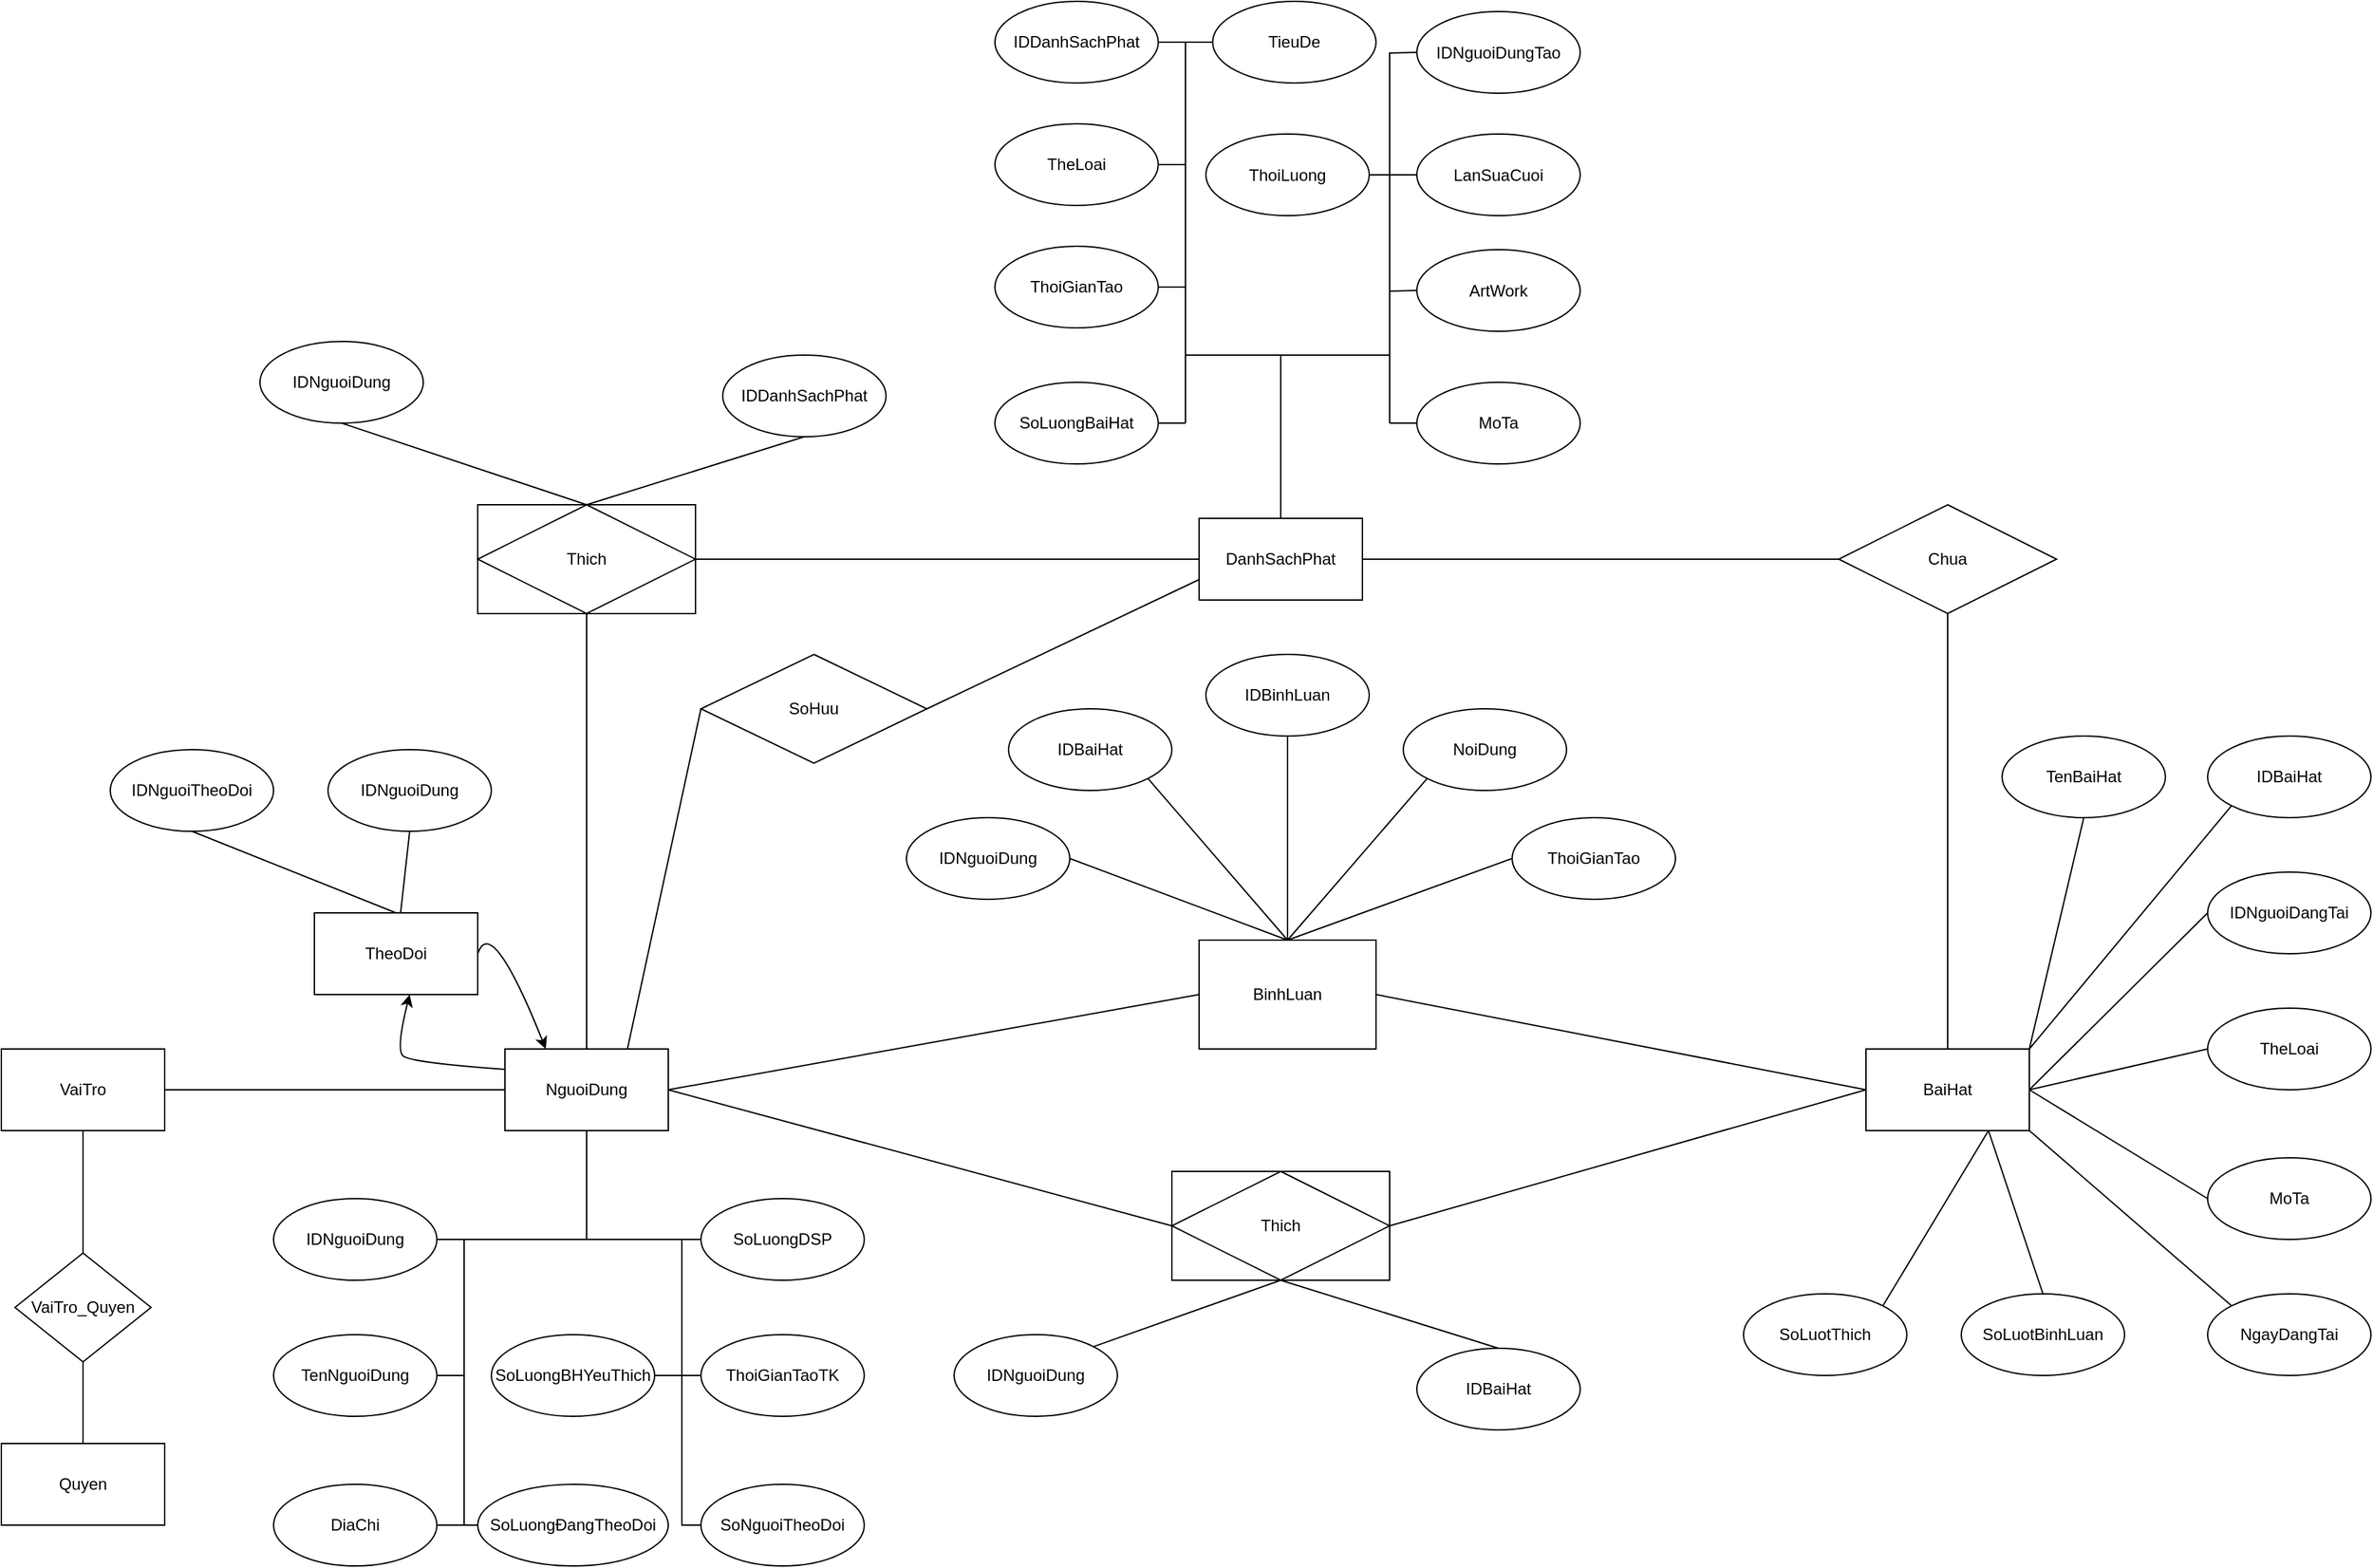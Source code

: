 <mxfile version="22.0.2" type="device">
  <diagram name="Page-1" id="-ILcoEL2dhSZUmV7pRNn">
    <mxGraphModel dx="1420" dy="1344" grid="1" gridSize="10" guides="1" tooltips="1" connect="1" arrows="1" fold="1" page="0" pageScale="1" pageWidth="827" pageHeight="1169" math="0" shadow="0">
      <root>
        <mxCell id="0" />
        <mxCell id="1" parent="0" />
        <mxCell id="sT2HtNUTp19_M7BvmEgK-2" value="NguoiDung" style="rounded=0;whiteSpace=wrap;html=1;" parent="1" vertex="1">
          <mxGeometry x="150" y="250" width="120" height="60" as="geometry" />
        </mxCell>
        <mxCell id="sT2HtNUTp19_M7BvmEgK-5" value="BaiHat" style="rounded=0;whiteSpace=wrap;html=1;" parent="1" vertex="1">
          <mxGeometry x="1150" y="250" width="120" height="60" as="geometry" />
        </mxCell>
        <mxCell id="sT2HtNUTp19_M7BvmEgK-6" value="DanhSachPhat" style="rounded=0;whiteSpace=wrap;html=1;" parent="1" vertex="1">
          <mxGeometry x="660" y="-140" width="120" height="60" as="geometry" />
        </mxCell>
        <mxCell id="sT2HtNUTp19_M7BvmEgK-7" value="TheoDoi" style="rounded=0;whiteSpace=wrap;html=1;" parent="1" vertex="1">
          <mxGeometry x="10" y="150" width="120" height="60" as="geometry" />
        </mxCell>
        <mxCell id="sT2HtNUTp19_M7BvmEgK-13" value="VaiTro" style="rounded=0;whiteSpace=wrap;html=1;" parent="1" vertex="1">
          <mxGeometry x="-220" y="250" width="120" height="60" as="geometry" />
        </mxCell>
        <mxCell id="sT2HtNUTp19_M7BvmEgK-16" value="" style="endArrow=none;html=1;rounded=0;exitX=0;exitY=0.5;exitDx=0;exitDy=0;entryX=1;entryY=0.5;entryDx=0;entryDy=0;" parent="1" source="sT2HtNUTp19_M7BvmEgK-2" target="sT2HtNUTp19_M7BvmEgK-13" edge="1">
          <mxGeometry width="50" height="50" relative="1" as="geometry">
            <mxPoint x="500" y="290" as="sourcePoint" />
            <mxPoint x="-90" y="270" as="targetPoint" />
          </mxGeometry>
        </mxCell>
        <mxCell id="sT2HtNUTp19_M7BvmEgK-17" value="" style="endArrow=none;html=1;rounded=0;exitX=1;exitY=0.5;exitDx=0;exitDy=0;entryX=0;entryY=0.5;entryDx=0;entryDy=0;" parent="1" target="sT2HtNUTp19_M7BvmEgK-6" edge="1">
          <mxGeometry width="50" height="50" relative="1" as="geometry">
            <mxPoint x="290" y="-110" as="sourcePoint" />
            <mxPoint x="374" y="80" as="targetPoint" />
          </mxGeometry>
        </mxCell>
        <mxCell id="sT2HtNUTp19_M7BvmEgK-21" value="" style="endArrow=none;html=1;rounded=0;exitX=1;exitY=0.5;exitDx=0;exitDy=0;entryX=0;entryY=0.5;entryDx=0;entryDy=0;" parent="1" target="sT2HtNUTp19_M7BvmEgK-5" edge="1">
          <mxGeometry width="50" height="50" relative="1" as="geometry">
            <mxPoint x="800" y="380" as="sourcePoint" />
            <mxPoint x="510" y="10" as="targetPoint" />
          </mxGeometry>
        </mxCell>
        <mxCell id="sT2HtNUTp19_M7BvmEgK-22" value="" style="endArrow=none;html=1;rounded=0;exitX=0;exitY=0.5;exitDx=0;exitDy=0;entryX=1;entryY=0.5;entryDx=0;entryDy=0;" parent="1" target="sT2HtNUTp19_M7BvmEgK-2" edge="1">
          <mxGeometry width="50" height="50" relative="1" as="geometry">
            <mxPoint x="640" y="380" as="sourcePoint" />
            <mxPoint x="520" y="20" as="targetPoint" />
          </mxGeometry>
        </mxCell>
        <mxCell id="sT2HtNUTp19_M7BvmEgK-29" value="" style="endArrow=none;html=1;rounded=0;entryX=0.5;entryY=0;entryDx=0;entryDy=0;exitX=0.5;exitY=1;exitDx=0;exitDy=0;" parent="1" target="sT2HtNUTp19_M7BvmEgK-2" edge="1">
          <mxGeometry width="50" height="50" relative="1" as="geometry">
            <mxPoint x="210" y="-70" as="sourcePoint" />
            <mxPoint x="150" y="290" as="targetPoint" />
          </mxGeometry>
        </mxCell>
        <mxCell id="sT2HtNUTp19_M7BvmEgK-31" value="Quyen" style="rounded=0;whiteSpace=wrap;html=1;" parent="1" vertex="1">
          <mxGeometry x="-220" y="540" width="120" height="60" as="geometry" />
        </mxCell>
        <mxCell id="sT2HtNUTp19_M7BvmEgK-33" value="VaiTro_Quyen" style="rhombus;whiteSpace=wrap;html=1;" parent="1" vertex="1">
          <mxGeometry x="-210" y="400" width="100" height="80" as="geometry" />
        </mxCell>
        <mxCell id="sT2HtNUTp19_M7BvmEgK-38" value="" style="endArrow=none;html=1;rounded=0;exitX=0.5;exitY=0;exitDx=0;exitDy=0;entryX=0.5;entryY=1;entryDx=0;entryDy=0;" parent="1" source="sT2HtNUTp19_M7BvmEgK-31" target="sT2HtNUTp19_M7BvmEgK-33" edge="1">
          <mxGeometry width="50" height="50" relative="1" as="geometry">
            <mxPoint x="160" y="290" as="sourcePoint" />
            <mxPoint x="-90" y="290" as="targetPoint" />
          </mxGeometry>
        </mxCell>
        <mxCell id="sT2HtNUTp19_M7BvmEgK-39" value="" style="endArrow=none;html=1;rounded=0;exitX=0.5;exitY=0;exitDx=0;exitDy=0;entryX=0.5;entryY=1;entryDx=0;entryDy=0;" parent="1" source="sT2HtNUTp19_M7BvmEgK-33" target="sT2HtNUTp19_M7BvmEgK-13" edge="1">
          <mxGeometry width="50" height="50" relative="1" as="geometry">
            <mxPoint x="170" y="300" as="sourcePoint" />
            <mxPoint x="-80" y="300" as="targetPoint" />
          </mxGeometry>
        </mxCell>
        <mxCell id="sT2HtNUTp19_M7BvmEgK-40" value="Chua" style="rhombus;whiteSpace=wrap;html=1;" parent="1" vertex="1">
          <mxGeometry x="1130" y="-150" width="160" height="80" as="geometry" />
        </mxCell>
        <mxCell id="sT2HtNUTp19_M7BvmEgK-41" value="" style="endArrow=none;html=1;rounded=0;exitX=0.5;exitY=1;exitDx=0;exitDy=0;" parent="1" source="sT2HtNUTp19_M7BvmEgK-40" target="sT2HtNUTp19_M7BvmEgK-5" edge="1">
          <mxGeometry width="50" height="50" relative="1" as="geometry">
            <mxPoint x="440" y="-100" as="sourcePoint" />
            <mxPoint x="730" y="-100" as="targetPoint" />
          </mxGeometry>
        </mxCell>
        <mxCell id="sT2HtNUTp19_M7BvmEgK-42" value="" style="endArrow=none;html=1;rounded=0;exitX=0;exitY=0.5;exitDx=0;exitDy=0;entryX=1;entryY=0.5;entryDx=0;entryDy=0;" parent="1" source="sT2HtNUTp19_M7BvmEgK-40" target="sT2HtNUTp19_M7BvmEgK-6" edge="1">
          <mxGeometry width="50" height="50" relative="1" as="geometry">
            <mxPoint x="390" y="-90" as="sourcePoint" />
            <mxPoint x="680" y="-90" as="targetPoint" />
          </mxGeometry>
        </mxCell>
        <mxCell id="sT2HtNUTp19_M7BvmEgK-54" value="NoiDung" style="ellipse;whiteSpace=wrap;html=1;" parent="1" vertex="1">
          <mxGeometry x="810" width="120" height="60" as="geometry" />
        </mxCell>
        <mxCell id="sT2HtNUTp19_M7BvmEgK-56" value="IDNguoiDung" style="ellipse;whiteSpace=wrap;html=1;" parent="1" vertex="1">
          <mxGeometry x="445" y="80" width="120" height="60" as="geometry" />
        </mxCell>
        <mxCell id="sT2HtNUTp19_M7BvmEgK-57" value="ThoiGianTao" style="ellipse;whiteSpace=wrap;html=1;" parent="1" vertex="1">
          <mxGeometry x="890" y="80" width="120" height="60" as="geometry" />
        </mxCell>
        <mxCell id="sT2HtNUTp19_M7BvmEgK-58" value="IDBaiHat" style="ellipse;whiteSpace=wrap;html=1;" parent="1" vertex="1">
          <mxGeometry x="520" width="120" height="60" as="geometry" />
        </mxCell>
        <mxCell id="vQQqNm_GQk6VHiv7V1Hn-1" value="BinhLuan" style="whiteSpace=wrap;html=1;" parent="1" vertex="1">
          <mxGeometry x="660" y="170" width="130" height="80" as="geometry" />
        </mxCell>
        <mxCell id="vQQqNm_GQk6VHiv7V1Hn-3" value="" style="endArrow=none;html=1;rounded=0;exitX=0;exitY=0.5;exitDx=0;exitDy=0;entryX=1;entryY=0.5;entryDx=0;entryDy=0;" parent="1" source="sT2HtNUTp19_M7BvmEgK-5" target="vQQqNm_GQk6VHiv7V1Hn-1" edge="1">
          <mxGeometry width="50" height="50" relative="1" as="geometry">
            <mxPoint x="810" y="290" as="sourcePoint" />
            <mxPoint x="1100" y="290" as="targetPoint" />
          </mxGeometry>
        </mxCell>
        <mxCell id="vQQqNm_GQk6VHiv7V1Hn-4" value="" style="endArrow=none;html=1;rounded=0;exitX=1;exitY=0.5;exitDx=0;exitDy=0;entryX=0;entryY=0.5;entryDx=0;entryDy=0;" parent="1" source="sT2HtNUTp19_M7BvmEgK-2" target="vQQqNm_GQk6VHiv7V1Hn-1" edge="1">
          <mxGeometry width="50" height="50" relative="1" as="geometry">
            <mxPoint x="820" y="300" as="sourcePoint" />
            <mxPoint x="655.0" y="190" as="targetPoint" />
          </mxGeometry>
        </mxCell>
        <mxCell id="vQQqNm_GQk6VHiv7V1Hn-5" value="" style="endArrow=none;html=1;rounded=0;entryX=0.5;entryY=0;entryDx=0;entryDy=0;exitX=0;exitY=0.5;exitDx=0;exitDy=0;" parent="1" source="sT2HtNUTp19_M7BvmEgK-57" target="vQQqNm_GQk6VHiv7V1Hn-1" edge="1">
          <mxGeometry width="50" height="50" relative="1" as="geometry">
            <mxPoint x="305" y="-40" as="sourcePoint" />
            <mxPoint x="305" y="280" as="targetPoint" />
          </mxGeometry>
        </mxCell>
        <mxCell id="vQQqNm_GQk6VHiv7V1Hn-6" value="" style="endArrow=none;html=1;rounded=0;entryX=0.5;entryY=0;entryDx=0;entryDy=0;exitX=0;exitY=1;exitDx=0;exitDy=0;" parent="1" source="sT2HtNUTp19_M7BvmEgK-54" edge="1">
          <mxGeometry width="50" height="50" relative="1" as="geometry">
            <mxPoint x="315" y="-30" as="sourcePoint" />
            <mxPoint x="725.0" y="170" as="targetPoint" />
          </mxGeometry>
        </mxCell>
        <mxCell id="vQQqNm_GQk6VHiv7V1Hn-7" value="" style="endArrow=none;html=1;rounded=0;entryX=1;entryY=1;entryDx=0;entryDy=0;exitX=0.5;exitY=0;exitDx=0;exitDy=0;" parent="1" target="sT2HtNUTp19_M7BvmEgK-58" edge="1">
          <mxGeometry width="50" height="50" relative="1" as="geometry">
            <mxPoint x="725.0" y="170" as="sourcePoint" />
            <mxPoint x="325" y="300" as="targetPoint" />
          </mxGeometry>
        </mxCell>
        <mxCell id="vQQqNm_GQk6VHiv7V1Hn-8" value="" style="endArrow=none;html=1;rounded=0;entryX=1;entryY=0.5;entryDx=0;entryDy=0;exitX=0.5;exitY=0;exitDx=0;exitDy=0;" parent="1" target="sT2HtNUTp19_M7BvmEgK-56" edge="1">
          <mxGeometry width="50" height="50" relative="1" as="geometry">
            <mxPoint x="725.0" y="170" as="sourcePoint" />
            <mxPoint x="335" y="310" as="targetPoint" />
          </mxGeometry>
        </mxCell>
        <mxCell id="vQQqNm_GQk6VHiv7V1Hn-19" value="IDNguoiDung" style="ellipse;whiteSpace=wrap;html=1;" parent="1" vertex="1">
          <mxGeometry x="480" y="460" width="120" height="60" as="geometry" />
        </mxCell>
        <mxCell id="vQQqNm_GQk6VHiv7V1Hn-22" value="IDBaiHat" style="ellipse;whiteSpace=wrap;html=1;" parent="1" vertex="1">
          <mxGeometry x="820" y="470" width="120" height="60" as="geometry" />
        </mxCell>
        <mxCell id="vQQqNm_GQk6VHiv7V1Hn-25" value="" style="endArrow=none;html=1;rounded=0;exitX=0.5;exitY=1;exitDx=0;exitDy=0;entryX=0.5;entryY=0;entryDx=0;entryDy=0;" parent="1" target="vQQqNm_GQk6VHiv7V1Hn-22" edge="1">
          <mxGeometry width="50" height="50" relative="1" as="geometry">
            <mxPoint x="720" y="420" as="sourcePoint" />
            <mxPoint x="380" y="310" as="targetPoint" />
          </mxGeometry>
        </mxCell>
        <mxCell id="vQQqNm_GQk6VHiv7V1Hn-26" value="" style="endArrow=none;html=1;rounded=0;exitX=0.5;exitY=1;exitDx=0;exitDy=0;entryX=1;entryY=0;entryDx=0;entryDy=0;" parent="1" target="vQQqNm_GQk6VHiv7V1Hn-19" edge="1">
          <mxGeometry width="50" height="50" relative="1" as="geometry">
            <mxPoint x="720" y="420" as="sourcePoint" />
            <mxPoint x="390" y="320" as="targetPoint" />
          </mxGeometry>
        </mxCell>
        <mxCell id="vQQqNm_GQk6VHiv7V1Hn-29" value="IDBinhLuan" style="ellipse;whiteSpace=wrap;html=1;" parent="1" vertex="1">
          <mxGeometry x="665" y="-40" width="120" height="60" as="geometry" />
        </mxCell>
        <mxCell id="vQQqNm_GQk6VHiv7V1Hn-30" value="" style="endArrow=none;html=1;rounded=0;entryX=0.5;entryY=1;entryDx=0;entryDy=0;exitX=0.5;exitY=0;exitDx=0;exitDy=0;" parent="1" source="vQQqNm_GQk6VHiv7V1Hn-1" target="vQQqNm_GQk6VHiv7V1Hn-29" edge="1">
          <mxGeometry width="50" height="50" relative="1" as="geometry">
            <mxPoint x="705" y="100" as="sourcePoint" />
            <mxPoint x="618" y="51" as="targetPoint" />
          </mxGeometry>
        </mxCell>
        <mxCell id="vQQqNm_GQk6VHiv7V1Hn-31" value="LanSuaCuoi" style="ellipse;whiteSpace=wrap;html=1;direction=east;" parent="1" vertex="1">
          <mxGeometry x="820" y="-422.5" width="120" height="60" as="geometry" />
        </mxCell>
        <mxCell id="vQQqNm_GQk6VHiv7V1Hn-32" value="ThoiGianTao" style="ellipse;whiteSpace=wrap;html=1;direction=east;" parent="1" vertex="1">
          <mxGeometry x="510" y="-340" width="120" height="60" as="geometry" />
        </mxCell>
        <mxCell id="vQQqNm_GQk6VHiv7V1Hn-33" value="ThoiLuong" style="ellipse;whiteSpace=wrap;html=1;direction=east;" parent="1" vertex="1">
          <mxGeometry x="665" y="-422.5" width="120" height="60" as="geometry" />
        </mxCell>
        <mxCell id="vQQqNm_GQk6VHiv7V1Hn-34" value="TheLoai" style="ellipse;whiteSpace=wrap;html=1;direction=east;" parent="1" vertex="1">
          <mxGeometry x="510" y="-430" width="120" height="60" as="geometry" />
        </mxCell>
        <mxCell id="vQQqNm_GQk6VHiv7V1Hn-35" value="TieuDe" style="ellipse;whiteSpace=wrap;html=1;direction=east;" parent="1" vertex="1">
          <mxGeometry x="670" y="-520" width="120" height="60" as="geometry" />
        </mxCell>
        <mxCell id="vQQqNm_GQk6VHiv7V1Hn-36" value="IDDanhSachPhat" style="ellipse;whiteSpace=wrap;html=1;direction=east;" parent="1" vertex="1">
          <mxGeometry x="510" y="-520" width="120" height="60" as="geometry" />
        </mxCell>
        <mxCell id="vQQqNm_GQk6VHiv7V1Hn-48" value="IDNguoiDungTao" style="ellipse;whiteSpace=wrap;html=1;direction=east;" parent="1" vertex="1">
          <mxGeometry x="820" y="-512.5" width="120" height="60" as="geometry" />
        </mxCell>
        <mxCell id="vQQqNm_GQk6VHiv7V1Hn-49" value="MoTa" style="ellipse;whiteSpace=wrap;html=1;direction=east;" parent="1" vertex="1">
          <mxGeometry x="820" y="-240" width="120" height="60" as="geometry" />
        </mxCell>
        <mxCell id="vQQqNm_GQk6VHiv7V1Hn-50" value="ArtWork" style="ellipse;whiteSpace=wrap;html=1;direction=east;" parent="1" vertex="1">
          <mxGeometry x="820" y="-337.5" width="120" height="60" as="geometry" />
        </mxCell>
        <mxCell id="vQQqNm_GQk6VHiv7V1Hn-52" value="SoLuongBaiHat" style="ellipse;whiteSpace=wrap;html=1;direction=east;" parent="1" vertex="1">
          <mxGeometry x="510" y="-240" width="120" height="60" as="geometry" />
        </mxCell>
        <mxCell id="iN-H5YcmdpXsgLZ0tYUm-1" value="" style="endArrow=none;html=1;rounded=0;exitX=0;exitY=0.5;exitDx=0;exitDy=0;entryX=1;entryY=0.5;entryDx=0;entryDy=0;" parent="1" source="vQQqNm_GQk6VHiv7V1Hn-35" target="vQQqNm_GQk6VHiv7V1Hn-36" edge="1">
          <mxGeometry width="50" height="50" relative="1" as="geometry">
            <mxPoint x="300" y="-100" as="sourcePoint" />
            <mxPoint x="670" y="-100" as="targetPoint" />
            <Array as="points" />
          </mxGeometry>
        </mxCell>
        <mxCell id="iN-H5YcmdpXsgLZ0tYUm-2" value="" style="endArrow=none;html=1;rounded=0;exitX=1;exitY=0.5;exitDx=0;exitDy=0;entryX=0;entryY=0.5;entryDx=0;entryDy=0;" parent="1" source="vQQqNm_GQk6VHiv7V1Hn-33" target="vQQqNm_GQk6VHiv7V1Hn-31" edge="1">
          <mxGeometry width="50" height="50" relative="1" as="geometry">
            <mxPoint x="310" y="-90" as="sourcePoint" />
            <mxPoint x="680" y="-90" as="targetPoint" />
          </mxGeometry>
        </mxCell>
        <mxCell id="iN-H5YcmdpXsgLZ0tYUm-3" value="" style="endArrow=none;html=1;rounded=0;" parent="1" edge="1">
          <mxGeometry width="50" height="50" relative="1" as="geometry">
            <mxPoint x="650" y="-210" as="sourcePoint" />
            <mxPoint x="650" y="-490" as="targetPoint" />
          </mxGeometry>
        </mxCell>
        <mxCell id="iN-H5YcmdpXsgLZ0tYUm-4" value="" style="endArrow=none;html=1;rounded=0;exitX=1;exitY=0.5;exitDx=0;exitDy=0;" parent="1" source="vQQqNm_GQk6VHiv7V1Hn-32" edge="1">
          <mxGeometry width="50" height="50" relative="1" as="geometry">
            <mxPoint x="795" y="-382" as="sourcePoint" />
            <mxPoint x="650" y="-310" as="targetPoint" />
          </mxGeometry>
        </mxCell>
        <mxCell id="iN-H5YcmdpXsgLZ0tYUm-5" value="" style="endArrow=none;html=1;rounded=0;exitX=1;exitY=0.5;exitDx=0;exitDy=0;" parent="1" source="vQQqNm_GQk6VHiv7V1Hn-34" edge="1">
          <mxGeometry width="50" height="50" relative="1" as="geometry">
            <mxPoint x="805" y="-372" as="sourcePoint" />
            <mxPoint x="650" y="-400" as="targetPoint" />
          </mxGeometry>
        </mxCell>
        <mxCell id="iN-H5YcmdpXsgLZ0tYUm-6" value="" style="endArrow=none;html=1;rounded=0;exitX=1;exitY=0.5;exitDx=0;exitDy=0;" parent="1" source="vQQqNm_GQk6VHiv7V1Hn-52" edge="1">
          <mxGeometry width="50" height="50" relative="1" as="geometry">
            <mxPoint x="815" y="-362" as="sourcePoint" />
            <mxPoint x="650" y="-210" as="targetPoint" />
          </mxGeometry>
        </mxCell>
        <mxCell id="iN-H5YcmdpXsgLZ0tYUm-7" value="" style="endArrow=none;html=1;rounded=0;entryX=0.5;entryY=0;entryDx=0;entryDy=0;" parent="1" target="sT2HtNUTp19_M7BvmEgK-6" edge="1">
          <mxGeometry width="50" height="50" relative="1" as="geometry">
            <mxPoint x="650" y="-260" as="sourcePoint" />
            <mxPoint x="860" y="-352" as="targetPoint" />
            <Array as="points">
              <mxPoint x="720" y="-260" />
            </Array>
          </mxGeometry>
        </mxCell>
        <mxCell id="iN-H5YcmdpXsgLZ0tYUm-8" value="" style="endArrow=none;html=1;rounded=0;exitX=0;exitY=0.5;exitDx=0;exitDy=0;" parent="1" source="vQQqNm_GQk6VHiv7V1Hn-48" edge="1">
          <mxGeometry width="50" height="50" relative="1" as="geometry">
            <mxPoint x="835" y="-342" as="sourcePoint" />
            <mxPoint x="800" y="-210" as="targetPoint" />
            <Array as="points">
              <mxPoint x="800" y="-482" />
            </Array>
          </mxGeometry>
        </mxCell>
        <mxCell id="iN-H5YcmdpXsgLZ0tYUm-9" value="" style="endArrow=none;html=1;rounded=0;entryX=0;entryY=0.5;entryDx=0;entryDy=0;" parent="1" target="vQQqNm_GQk6VHiv7V1Hn-49" edge="1">
          <mxGeometry width="50" height="50" relative="1" as="geometry">
            <mxPoint x="800" y="-210" as="sourcePoint" />
            <mxPoint x="880" y="-332" as="targetPoint" />
          </mxGeometry>
        </mxCell>
        <mxCell id="iN-H5YcmdpXsgLZ0tYUm-10" value="" style="endArrow=none;html=1;rounded=0;exitX=0;exitY=0.5;exitDx=0;exitDy=0;" parent="1" source="vQQqNm_GQk6VHiv7V1Hn-50" edge="1">
          <mxGeometry width="50" height="50" relative="1" as="geometry">
            <mxPoint x="855" y="-322" as="sourcePoint" />
            <mxPoint x="800" y="-307" as="targetPoint" />
          </mxGeometry>
        </mxCell>
        <mxCell id="iN-H5YcmdpXsgLZ0tYUm-11" value="" style="endArrow=none;html=1;rounded=0;" parent="1" edge="1">
          <mxGeometry width="50" height="50" relative="1" as="geometry">
            <mxPoint x="800" y="-260" as="sourcePoint" />
            <mxPoint x="720" y="-260" as="targetPoint" />
          </mxGeometry>
        </mxCell>
        <mxCell id="iN-H5YcmdpXsgLZ0tYUm-12" value="SoLuotBinhLuan" style="ellipse;whiteSpace=wrap;html=1;" parent="1" vertex="1">
          <mxGeometry x="1220" y="430" width="120" height="60" as="geometry" />
        </mxCell>
        <mxCell id="iN-H5YcmdpXsgLZ0tYUm-13" value="TenBaiHat" style="ellipse;whiteSpace=wrap;html=1;" parent="1" vertex="1">
          <mxGeometry x="1250" y="20" width="120" height="60" as="geometry" />
        </mxCell>
        <mxCell id="iN-H5YcmdpXsgLZ0tYUm-14" value="IDBaiHat" style="ellipse;whiteSpace=wrap;html=1;" parent="1" vertex="1">
          <mxGeometry x="1401" y="20" width="120" height="60" as="geometry" />
        </mxCell>
        <mxCell id="iN-H5YcmdpXsgLZ0tYUm-16" value="MoTa" style="ellipse;whiteSpace=wrap;html=1;" parent="1" vertex="1">
          <mxGeometry x="1401" y="330" width="120" height="60" as="geometry" />
        </mxCell>
        <mxCell id="iN-H5YcmdpXsgLZ0tYUm-17" value="NgayDangTai" style="ellipse;whiteSpace=wrap;html=1;" parent="1" vertex="1">
          <mxGeometry x="1401" y="430" width="120" height="60" as="geometry" />
        </mxCell>
        <mxCell id="iN-H5YcmdpXsgLZ0tYUm-19" value="TheLoai" style="ellipse;whiteSpace=wrap;html=1;" parent="1" vertex="1">
          <mxGeometry x="1401" y="220" width="120" height="60" as="geometry" />
        </mxCell>
        <mxCell id="iN-H5YcmdpXsgLZ0tYUm-20" value="SoLuotThich" style="ellipse;whiteSpace=wrap;html=1;" parent="1" vertex="1">
          <mxGeometry x="1060" y="430" width="120" height="60" as="geometry" />
        </mxCell>
        <mxCell id="iN-H5YcmdpXsgLZ0tYUm-21" value="IDNguoiDangTai" style="ellipse;whiteSpace=wrap;html=1;" parent="1" vertex="1">
          <mxGeometry x="1401" y="120" width="120" height="60" as="geometry" />
        </mxCell>
        <mxCell id="iN-H5YcmdpXsgLZ0tYUm-24" value="" style="endArrow=none;html=1;rounded=0;entryX=1;entryY=0;entryDx=0;entryDy=0;exitX=0.5;exitY=1;exitDx=0;exitDy=0;" parent="1" source="iN-H5YcmdpXsgLZ0tYUm-13" target="sT2HtNUTp19_M7BvmEgK-5" edge="1">
          <mxGeometry width="50" height="50" relative="1" as="geometry">
            <mxPoint x="1385" y="150" as="sourcePoint" />
            <mxPoint x="1220" y="210" as="targetPoint" />
          </mxGeometry>
        </mxCell>
        <mxCell id="iN-H5YcmdpXsgLZ0tYUm-25" value="" style="endArrow=none;html=1;rounded=0;entryX=1;entryY=0;entryDx=0;entryDy=0;exitX=0;exitY=1;exitDx=0;exitDy=0;" parent="1" source="iN-H5YcmdpXsgLZ0tYUm-14" target="sT2HtNUTp19_M7BvmEgK-5" edge="1">
          <mxGeometry width="50" height="50" relative="1" as="geometry">
            <mxPoint x="1320" y="90" as="sourcePoint" />
            <mxPoint x="1280" y="260" as="targetPoint" />
          </mxGeometry>
        </mxCell>
        <mxCell id="iN-H5YcmdpXsgLZ0tYUm-26" value="" style="endArrow=none;html=1;rounded=0;entryX=1;entryY=0.5;entryDx=0;entryDy=0;exitX=0;exitY=0.5;exitDx=0;exitDy=0;" parent="1" source="iN-H5YcmdpXsgLZ0tYUm-21" target="sT2HtNUTp19_M7BvmEgK-5" edge="1">
          <mxGeometry width="50" height="50" relative="1" as="geometry">
            <mxPoint x="1330" y="100" as="sourcePoint" />
            <mxPoint x="1290" y="270" as="targetPoint" />
          </mxGeometry>
        </mxCell>
        <mxCell id="iN-H5YcmdpXsgLZ0tYUm-27" value="" style="endArrow=none;html=1;rounded=0;entryX=1;entryY=0.5;entryDx=0;entryDy=0;exitX=0;exitY=0.5;exitDx=0;exitDy=0;" parent="1" source="iN-H5YcmdpXsgLZ0tYUm-19" target="sT2HtNUTp19_M7BvmEgK-5" edge="1">
          <mxGeometry width="50" height="50" relative="1" as="geometry">
            <mxPoint x="1340" y="110" as="sourcePoint" />
            <mxPoint x="1300" y="280" as="targetPoint" />
          </mxGeometry>
        </mxCell>
        <mxCell id="iN-H5YcmdpXsgLZ0tYUm-28" value="" style="endArrow=none;html=1;rounded=0;exitX=0;exitY=0.5;exitDx=0;exitDy=0;entryX=1;entryY=0.5;entryDx=0;entryDy=0;" parent="1" source="iN-H5YcmdpXsgLZ0tYUm-16" target="sT2HtNUTp19_M7BvmEgK-5" edge="1">
          <mxGeometry width="50" height="50" relative="1" as="geometry">
            <mxPoint x="1350" y="120" as="sourcePoint" />
            <mxPoint x="1280" y="300" as="targetPoint" />
          </mxGeometry>
        </mxCell>
        <mxCell id="iN-H5YcmdpXsgLZ0tYUm-29" value="" style="endArrow=none;html=1;rounded=0;entryX=1;entryY=1;entryDx=0;entryDy=0;exitX=0;exitY=0;exitDx=0;exitDy=0;" parent="1" source="iN-H5YcmdpXsgLZ0tYUm-17" target="sT2HtNUTp19_M7BvmEgK-5" edge="1">
          <mxGeometry width="50" height="50" relative="1" as="geometry">
            <mxPoint x="1360" y="130" as="sourcePoint" />
            <mxPoint x="1320" y="300" as="targetPoint" />
          </mxGeometry>
        </mxCell>
        <mxCell id="iN-H5YcmdpXsgLZ0tYUm-30" value="" style="endArrow=none;html=1;rounded=0;entryX=0.75;entryY=1;entryDx=0;entryDy=0;exitX=1;exitY=0;exitDx=0;exitDy=0;" parent="1" source="iN-H5YcmdpXsgLZ0tYUm-20" target="sT2HtNUTp19_M7BvmEgK-5" edge="1">
          <mxGeometry width="50" height="50" relative="1" as="geometry">
            <mxPoint x="1370" y="140" as="sourcePoint" />
            <mxPoint x="1330" y="310" as="targetPoint" />
          </mxGeometry>
        </mxCell>
        <mxCell id="iN-H5YcmdpXsgLZ0tYUm-31" value="" style="endArrow=none;html=1;rounded=0;entryX=0.5;entryY=0;entryDx=0;entryDy=0;exitX=0.75;exitY=1;exitDx=0;exitDy=0;" parent="1" source="sT2HtNUTp19_M7BvmEgK-5" target="iN-H5YcmdpXsgLZ0tYUm-12" edge="1">
          <mxGeometry width="50" height="50" relative="1" as="geometry">
            <mxPoint x="1380" y="150" as="sourcePoint" />
            <mxPoint x="1340" y="320" as="targetPoint" />
          </mxGeometry>
        </mxCell>
        <mxCell id="iN-H5YcmdpXsgLZ0tYUm-36" value="IDNguoiDung" style="ellipse;whiteSpace=wrap;html=1;" parent="1" vertex="1">
          <mxGeometry x="-20" y="360" width="120" height="60" as="geometry" />
        </mxCell>
        <mxCell id="iN-H5YcmdpXsgLZ0tYUm-37" value="TenNguoiDung" style="ellipse;whiteSpace=wrap;html=1;" parent="1" vertex="1">
          <mxGeometry x="-20" y="460" width="120" height="60" as="geometry" />
        </mxCell>
        <mxCell id="iN-H5YcmdpXsgLZ0tYUm-38" value="DiaChi" style="ellipse;whiteSpace=wrap;html=1;" parent="1" vertex="1">
          <mxGeometry x="-20" y="570" width="120" height="60" as="geometry" />
        </mxCell>
        <mxCell id="iN-H5YcmdpXsgLZ0tYUm-39" value="SoNguoiTheoDoi" style="ellipse;whiteSpace=wrap;html=1;" parent="1" vertex="1">
          <mxGeometry x="294" y="570" width="120" height="60" as="geometry" />
        </mxCell>
        <mxCell id="iN-H5YcmdpXsgLZ0tYUm-40" value="SoLuongĐangTheoDoi" style="ellipse;whiteSpace=wrap;html=1;" parent="1" vertex="1">
          <mxGeometry x="130" y="570" width="140" height="60" as="geometry" />
        </mxCell>
        <mxCell id="iN-H5YcmdpXsgLZ0tYUm-41" value="ThoiGianTaoTK" style="ellipse;whiteSpace=wrap;html=1;" parent="1" vertex="1">
          <mxGeometry x="294" y="460" width="120" height="60" as="geometry" />
        </mxCell>
        <mxCell id="iN-H5YcmdpXsgLZ0tYUm-43" value="SoLuongDSP" style="ellipse;whiteSpace=wrap;html=1;" parent="1" vertex="1">
          <mxGeometry x="294" y="360" width="120" height="60" as="geometry" />
        </mxCell>
        <mxCell id="iN-H5YcmdpXsgLZ0tYUm-44" value="SoLuongBHYeuThich" style="ellipse;whiteSpace=wrap;html=1;" parent="1" vertex="1">
          <mxGeometry x="140" y="460" width="120" height="60" as="geometry" />
        </mxCell>
        <mxCell id="iN-H5YcmdpXsgLZ0tYUm-45" value="" style="endArrow=none;html=1;rounded=0;exitX=0;exitY=0.5;exitDx=0;exitDy=0;entryX=1;entryY=0.5;entryDx=0;entryDy=0;" parent="1" source="iN-H5YcmdpXsgLZ0tYUm-41" target="iN-H5YcmdpXsgLZ0tYUm-44" edge="1">
          <mxGeometry width="50" height="50" relative="1" as="geometry">
            <mxPoint x="160" y="290" as="sourcePoint" />
            <mxPoint x="-90" y="290" as="targetPoint" />
          </mxGeometry>
        </mxCell>
        <mxCell id="iN-H5YcmdpXsgLZ0tYUm-46" value="" style="endArrow=none;html=1;rounded=0;exitX=1;exitY=0.5;exitDx=0;exitDy=0;entryX=0;entryY=0.5;entryDx=0;entryDy=0;" parent="1" source="iN-H5YcmdpXsgLZ0tYUm-38" target="iN-H5YcmdpXsgLZ0tYUm-40" edge="1">
          <mxGeometry width="50" height="50" relative="1" as="geometry">
            <mxPoint x="170" y="300" as="sourcePoint" />
            <mxPoint x="-80" y="300" as="targetPoint" />
          </mxGeometry>
        </mxCell>
        <mxCell id="iN-H5YcmdpXsgLZ0tYUm-47" value="" style="endArrow=none;html=1;rounded=0;" parent="1" edge="1">
          <mxGeometry width="50" height="50" relative="1" as="geometry">
            <mxPoint x="120" y="390" as="sourcePoint" />
            <mxPoint x="120" y="600" as="targetPoint" />
          </mxGeometry>
        </mxCell>
        <mxCell id="iN-H5YcmdpXsgLZ0tYUm-48" value="" style="endArrow=none;html=1;rounded=0;entryX=1;entryY=0.5;entryDx=0;entryDy=0;" parent="1" target="iN-H5YcmdpXsgLZ0tYUm-37" edge="1">
          <mxGeometry width="50" height="50" relative="1" as="geometry">
            <mxPoint x="120" y="490" as="sourcePoint" />
            <mxPoint x="150" y="605" as="targetPoint" />
          </mxGeometry>
        </mxCell>
        <mxCell id="iN-H5YcmdpXsgLZ0tYUm-49" value="" style="endArrow=none;html=1;rounded=0;exitX=0.5;exitY=1;exitDx=0;exitDy=0;entryX=1;entryY=0.5;entryDx=0;entryDy=0;" parent="1" source="sT2HtNUTp19_M7BvmEgK-2" target="iN-H5YcmdpXsgLZ0tYUm-36" edge="1">
          <mxGeometry width="50" height="50" relative="1" as="geometry">
            <mxPoint x="130" y="615" as="sourcePoint" />
            <mxPoint x="160" y="615" as="targetPoint" />
            <Array as="points">
              <mxPoint x="210" y="390" />
            </Array>
          </mxGeometry>
        </mxCell>
        <mxCell id="iN-H5YcmdpXsgLZ0tYUm-50" value="" style="endArrow=none;html=1;rounded=0;entryX=0;entryY=0.5;entryDx=0;entryDy=0;" parent="1" target="iN-H5YcmdpXsgLZ0tYUm-39" edge="1">
          <mxGeometry width="50" height="50" relative="1" as="geometry">
            <mxPoint x="280" y="390" as="sourcePoint" />
            <mxPoint x="170" y="625" as="targetPoint" />
            <Array as="points">
              <mxPoint x="280" y="600" />
            </Array>
          </mxGeometry>
        </mxCell>
        <mxCell id="iN-H5YcmdpXsgLZ0tYUm-51" value="" style="endArrow=none;html=1;rounded=0;exitX=0.5;exitY=1;exitDx=0;exitDy=0;entryX=0;entryY=0.5;entryDx=0;entryDy=0;" parent="1" source="sT2HtNUTp19_M7BvmEgK-2" target="iN-H5YcmdpXsgLZ0tYUm-43" edge="1">
          <mxGeometry width="50" height="50" relative="1" as="geometry">
            <mxPoint x="150" y="635" as="sourcePoint" />
            <mxPoint x="180" y="635" as="targetPoint" />
            <Array as="points">
              <mxPoint x="210" y="390" />
            </Array>
          </mxGeometry>
        </mxCell>
        <mxCell id="iN-H5YcmdpXsgLZ0tYUm-52" value="IDNguoiDung" style="ellipse;whiteSpace=wrap;html=1;" parent="1" vertex="1">
          <mxGeometry x="20" y="30" width="120" height="60" as="geometry" />
        </mxCell>
        <mxCell id="iN-H5YcmdpXsgLZ0tYUm-53" value="IDNguoiTheoDoi" style="ellipse;whiteSpace=wrap;html=1;" parent="1" vertex="1">
          <mxGeometry x="-140" y="30" width="120" height="60" as="geometry" />
        </mxCell>
        <mxCell id="iN-H5YcmdpXsgLZ0tYUm-54" value="" style="endArrow=none;html=1;rounded=0;entryX=0.5;entryY=1;entryDx=0;entryDy=0;" parent="1" source="sT2HtNUTp19_M7BvmEgK-7" target="iN-H5YcmdpXsgLZ0tYUm-52" edge="1">
          <mxGeometry width="50" height="50" relative="1" as="geometry">
            <mxPoint x="-150" y="410" as="sourcePoint" />
            <mxPoint x="-150" y="320" as="targetPoint" />
          </mxGeometry>
        </mxCell>
        <mxCell id="iN-H5YcmdpXsgLZ0tYUm-55" value="" style="endArrow=none;html=1;rounded=0;entryX=0.5;entryY=1;entryDx=0;entryDy=0;exitX=0.5;exitY=0;exitDx=0;exitDy=0;" parent="1" source="sT2HtNUTp19_M7BvmEgK-7" target="iN-H5YcmdpXsgLZ0tYUm-53" edge="1">
          <mxGeometry width="50" height="50" relative="1" as="geometry">
            <mxPoint x="30" y="110" as="sourcePoint" />
            <mxPoint x="90" y="100" as="targetPoint" />
          </mxGeometry>
        </mxCell>
        <mxCell id="iN-H5YcmdpXsgLZ0tYUm-56" value="" style="curved=1;endArrow=classic;html=1;rounded=0;exitX=0;exitY=0.25;exitDx=0;exitDy=0;entryX=0;entryY=0.25;entryDx=0;entryDy=0;" parent="1" source="sT2HtNUTp19_M7BvmEgK-2" edge="1">
          <mxGeometry width="50" height="50" relative="1" as="geometry">
            <mxPoint x="30" y="260" as="sourcePoint" />
            <mxPoint x="80" y="210" as="targetPoint" />
            <Array as="points">
              <mxPoint x="80" y="260" />
              <mxPoint x="70" y="250" />
            </Array>
          </mxGeometry>
        </mxCell>
        <mxCell id="iN-H5YcmdpXsgLZ0tYUm-61" value="" style="curved=1;endArrow=classic;html=1;rounded=0;entryX=0.25;entryY=0;entryDx=0;entryDy=0;exitX=1;exitY=0.5;exitDx=0;exitDy=0;" parent="1" source="sT2HtNUTp19_M7BvmEgK-7" target="sT2HtNUTp19_M7BvmEgK-2" edge="1">
          <mxGeometry width="50" height="50" relative="1" as="geometry">
            <mxPoint x="140" y="200" as="sourcePoint" />
            <mxPoint x="190" y="150" as="targetPoint" />
            <Array as="points">
              <mxPoint x="140" y="150" />
            </Array>
          </mxGeometry>
        </mxCell>
        <mxCell id="e61VC79VRmZhPZN7r_oz-2" value="IDNguoiDung" style="ellipse;whiteSpace=wrap;html=1;" vertex="1" parent="1">
          <mxGeometry x="-30" y="-270" width="120" height="60" as="geometry" />
        </mxCell>
        <mxCell id="e61VC79VRmZhPZN7r_oz-3" value="IDDanhSachPhat" style="ellipse;whiteSpace=wrap;html=1;" vertex="1" parent="1">
          <mxGeometry x="310" y="-260" width="120" height="60" as="geometry" />
        </mxCell>
        <mxCell id="e61VC79VRmZhPZN7r_oz-4" value="" style="endArrow=none;html=1;rounded=0;entryX=0.5;entryY=1;entryDx=0;entryDy=0;" edge="1" parent="1" target="e61VC79VRmZhPZN7r_oz-3">
          <mxGeometry width="50" height="50" relative="1" as="geometry">
            <mxPoint x="210" y="-150" as="sourcePoint" />
            <mxPoint x="370" y="-190" as="targetPoint" />
          </mxGeometry>
        </mxCell>
        <mxCell id="e61VC79VRmZhPZN7r_oz-5" value="" style="endArrow=none;html=1;rounded=0;exitX=0.5;exitY=0;exitDx=0;exitDy=0;entryX=0.5;entryY=1;entryDx=0;entryDy=0;" edge="1" parent="1" target="e61VC79VRmZhPZN7r_oz-2">
          <mxGeometry width="50" height="50" relative="1" as="geometry">
            <mxPoint x="210" y="-150" as="sourcePoint" />
            <mxPoint x="-120" y="-410" as="targetPoint" />
          </mxGeometry>
        </mxCell>
        <mxCell id="e61VC79VRmZhPZN7r_oz-8" value="" style="endArrow=none;html=1;rounded=0;entryX=0;entryY=0.5;entryDx=0;entryDy=0;exitX=0.75;exitY=0;exitDx=0;exitDy=0;" edge="1" parent="1" source="sT2HtNUTp19_M7BvmEgK-2">
          <mxGeometry width="50" height="50" relative="1" as="geometry">
            <mxPoint x="230" y="170" as="sourcePoint" />
            <mxPoint x="294" as="targetPoint" />
          </mxGeometry>
        </mxCell>
        <mxCell id="e61VC79VRmZhPZN7r_oz-9" value="" style="endArrow=none;html=1;rounded=0;entryX=0;entryY=0.75;entryDx=0;entryDy=0;exitX=1;exitY=0.5;exitDx=0;exitDy=0;" edge="1" parent="1" source="e61VC79VRmZhPZN7r_oz-12" target="sT2HtNUTp19_M7BvmEgK-6">
          <mxGeometry width="50" height="50" relative="1" as="geometry">
            <mxPoint x="454" as="sourcePoint" />
            <mxPoint x="310" y="30" as="targetPoint" />
          </mxGeometry>
        </mxCell>
        <mxCell id="e61VC79VRmZhPZN7r_oz-10" value="" style="whiteSpace=wrap;html=1;" vertex="1" parent="1">
          <mxGeometry x="130" y="-150" width="160" height="80" as="geometry" />
        </mxCell>
        <mxCell id="e61VC79VRmZhPZN7r_oz-12" value="SoHuu" style="rhombus;whiteSpace=wrap;html=1;" vertex="1" parent="1">
          <mxGeometry x="294" y="-40" width="166" height="80" as="geometry" />
        </mxCell>
        <mxCell id="e61VC79VRmZhPZN7r_oz-13" value="Thich" style="rhombus;whiteSpace=wrap;html=1;" vertex="1" parent="1">
          <mxGeometry x="130" y="-150" width="160" height="80" as="geometry" />
        </mxCell>
        <mxCell id="e61VC79VRmZhPZN7r_oz-14" value="BinhLuan" style="whiteSpace=wrap;html=1;" vertex="1" parent="1">
          <mxGeometry x="640" y="340" width="160" height="80" as="geometry" />
        </mxCell>
        <mxCell id="e61VC79VRmZhPZN7r_oz-15" value="Thich" style="rhombus;whiteSpace=wrap;html=1;" vertex="1" parent="1">
          <mxGeometry x="640" y="340" width="160" height="80" as="geometry" />
        </mxCell>
      </root>
    </mxGraphModel>
  </diagram>
</mxfile>
